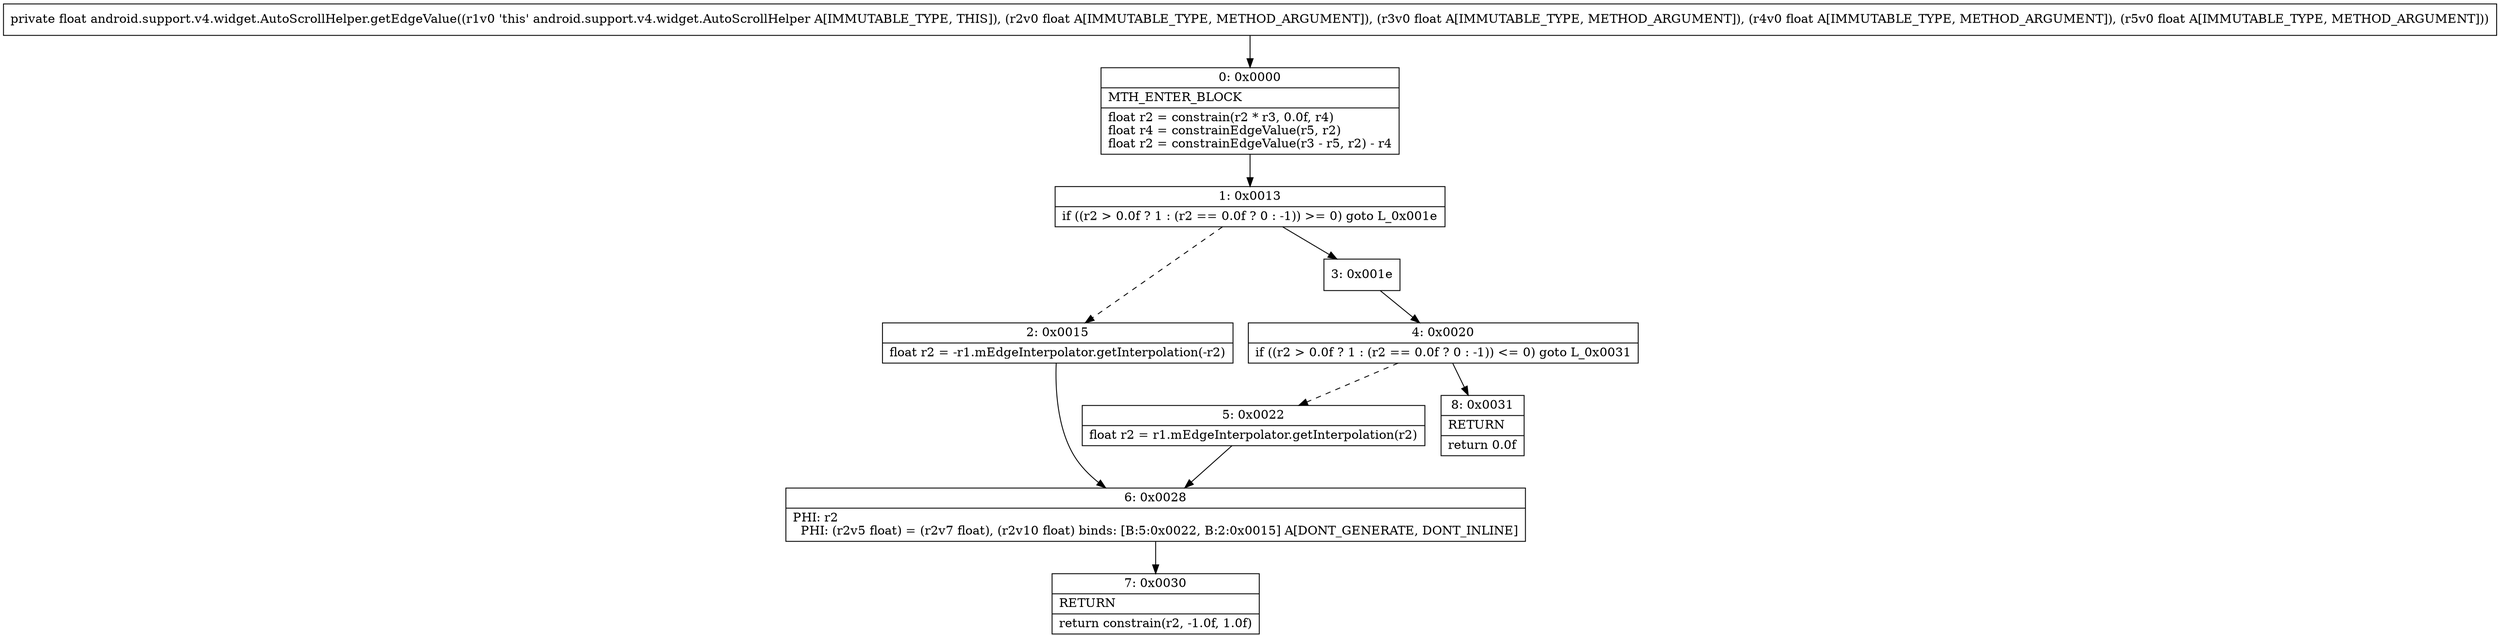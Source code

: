 digraph "CFG forandroid.support.v4.widget.AutoScrollHelper.getEdgeValue(FFFF)F" {
Node_0 [shape=record,label="{0\:\ 0x0000|MTH_ENTER_BLOCK\l|float r2 = constrain(r2 * r3, 0.0f, r4)\lfloat r4 = constrainEdgeValue(r5, r2)\lfloat r2 = constrainEdgeValue(r3 \- r5, r2) \- r4\l}"];
Node_1 [shape=record,label="{1\:\ 0x0013|if ((r2 \> 0.0f ? 1 : (r2 == 0.0f ? 0 : \-1)) \>= 0) goto L_0x001e\l}"];
Node_2 [shape=record,label="{2\:\ 0x0015|float r2 = \-r1.mEdgeInterpolator.getInterpolation(\-r2)\l}"];
Node_3 [shape=record,label="{3\:\ 0x001e}"];
Node_4 [shape=record,label="{4\:\ 0x0020|if ((r2 \> 0.0f ? 1 : (r2 == 0.0f ? 0 : \-1)) \<= 0) goto L_0x0031\l}"];
Node_5 [shape=record,label="{5\:\ 0x0022|float r2 = r1.mEdgeInterpolator.getInterpolation(r2)\l}"];
Node_6 [shape=record,label="{6\:\ 0x0028|PHI: r2 \l  PHI: (r2v5 float) = (r2v7 float), (r2v10 float) binds: [B:5:0x0022, B:2:0x0015] A[DONT_GENERATE, DONT_INLINE]\l}"];
Node_7 [shape=record,label="{7\:\ 0x0030|RETURN\l|return constrain(r2, \-1.0f, 1.0f)\l}"];
Node_8 [shape=record,label="{8\:\ 0x0031|RETURN\l|return 0.0f\l}"];
MethodNode[shape=record,label="{private float android.support.v4.widget.AutoScrollHelper.getEdgeValue((r1v0 'this' android.support.v4.widget.AutoScrollHelper A[IMMUTABLE_TYPE, THIS]), (r2v0 float A[IMMUTABLE_TYPE, METHOD_ARGUMENT]), (r3v0 float A[IMMUTABLE_TYPE, METHOD_ARGUMENT]), (r4v0 float A[IMMUTABLE_TYPE, METHOD_ARGUMENT]), (r5v0 float A[IMMUTABLE_TYPE, METHOD_ARGUMENT])) }"];
MethodNode -> Node_0;
Node_0 -> Node_1;
Node_1 -> Node_2[style=dashed];
Node_1 -> Node_3;
Node_2 -> Node_6;
Node_3 -> Node_4;
Node_4 -> Node_5[style=dashed];
Node_4 -> Node_8;
Node_5 -> Node_6;
Node_6 -> Node_7;
}

